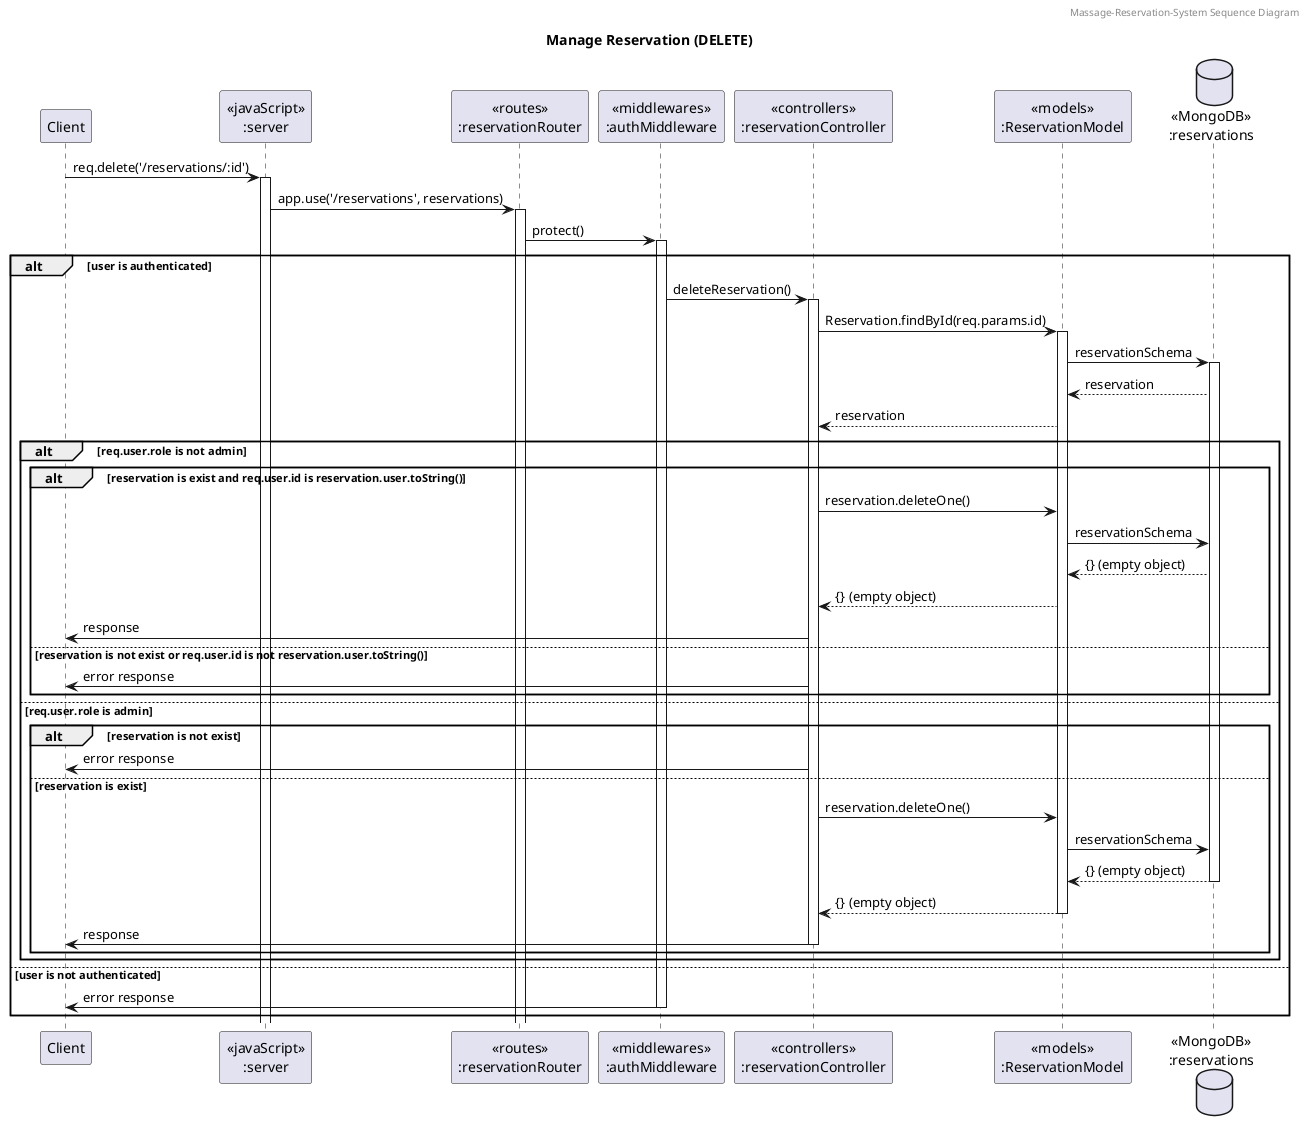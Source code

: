 @startuml Manage Reservation (DELETE)

header Massage-Reservation-System Sequence Diagram
title "Manage Reservation (DELETE)"

participant "Client" as client
participant "<<javaScript>>\n:server" as server
participant "<<routes>>\n:reservationRouter" as reservationRouter
participant "<<middlewares>>\n:authMiddleware" as authMiddleware
participant "<<controllers>>\n:reservationController" as reservationController
participant "<<models>>\n:ReservationModel" as reservationModel
database "<<MongoDB>>\n:reservations" as reservationDatabase

client -> server ++: req.delete('/reservations/:id')
server -> reservationRouter ++: app.use('/reservations', reservations)
reservationRouter -> authMiddleware ++: protect()
alt user is authenticated
    authMiddleware -> reservationController ++: deleteReservation()
    reservationController -> reservationModel ++: Reservation.findById(req.params.id)
    reservationModel -> reservationDatabase ++: reservationSchema
    reservationDatabase --> reservationModel : reservation
    reservationController <-- reservationModel : reservation
    alt req.user.role is not admin
        alt reservation is exist and req.user.id is reservation.user.toString()
            reservationController -> reservationModel : reservation.deleteOne()
            reservationModel -> reservationDatabase : reservationSchema
            reservationDatabase --> reservationModel : {} (empty object)
            reservationController <-- reservationModel : {} (empty object)
            reservationController -> client : response
        else reservation is not exist or req.user.id is not reservation.user.toString()
            reservationController -> client : error response
        end
    else req.user.role is admin
        alt reservation is not exist
            reservationController -> client : error response
        else reservation is exist
            reservationController -> reservationModel : reservation.deleteOne()
            reservationModel -> reservationDatabase : reservationSchema
            reservationDatabase --> reservationModel --: {} (empty object)
            reservationController <-- reservationModel --: {} (empty object)
            reservationController -> client --: response
        end
    end
else user is not authenticated
    authMiddleware -> client --: error response
end

@enduml